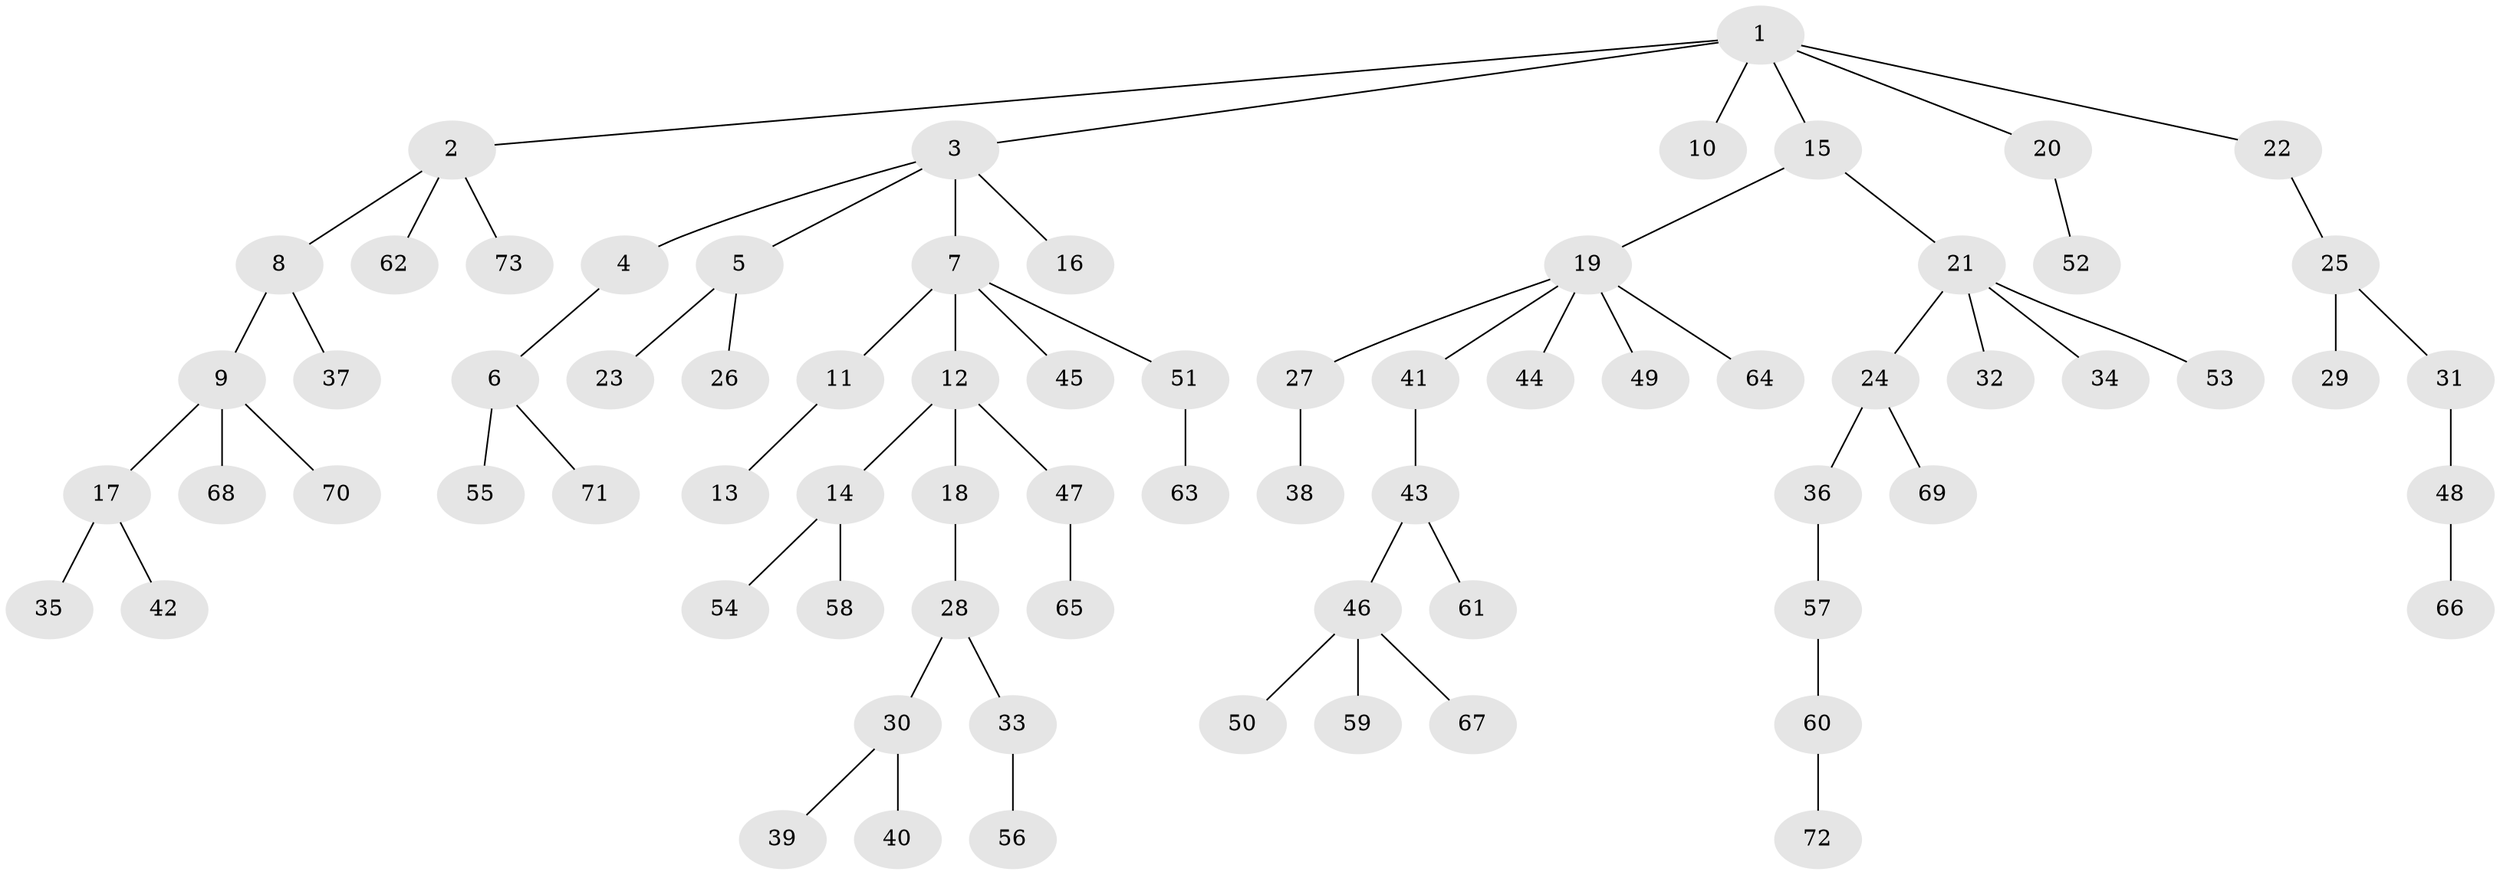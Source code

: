 // Generated by graph-tools (version 1.1) at 2025/50/03/09/25 03:50:22]
// undirected, 73 vertices, 72 edges
graph export_dot {
graph [start="1"]
  node [color=gray90,style=filled];
  1;
  2;
  3;
  4;
  5;
  6;
  7;
  8;
  9;
  10;
  11;
  12;
  13;
  14;
  15;
  16;
  17;
  18;
  19;
  20;
  21;
  22;
  23;
  24;
  25;
  26;
  27;
  28;
  29;
  30;
  31;
  32;
  33;
  34;
  35;
  36;
  37;
  38;
  39;
  40;
  41;
  42;
  43;
  44;
  45;
  46;
  47;
  48;
  49;
  50;
  51;
  52;
  53;
  54;
  55;
  56;
  57;
  58;
  59;
  60;
  61;
  62;
  63;
  64;
  65;
  66;
  67;
  68;
  69;
  70;
  71;
  72;
  73;
  1 -- 2;
  1 -- 3;
  1 -- 10;
  1 -- 15;
  1 -- 20;
  1 -- 22;
  2 -- 8;
  2 -- 62;
  2 -- 73;
  3 -- 4;
  3 -- 5;
  3 -- 7;
  3 -- 16;
  4 -- 6;
  5 -- 23;
  5 -- 26;
  6 -- 55;
  6 -- 71;
  7 -- 11;
  7 -- 12;
  7 -- 45;
  7 -- 51;
  8 -- 9;
  8 -- 37;
  9 -- 17;
  9 -- 68;
  9 -- 70;
  11 -- 13;
  12 -- 14;
  12 -- 18;
  12 -- 47;
  14 -- 54;
  14 -- 58;
  15 -- 19;
  15 -- 21;
  17 -- 35;
  17 -- 42;
  18 -- 28;
  19 -- 27;
  19 -- 41;
  19 -- 44;
  19 -- 49;
  19 -- 64;
  20 -- 52;
  21 -- 24;
  21 -- 32;
  21 -- 34;
  21 -- 53;
  22 -- 25;
  24 -- 36;
  24 -- 69;
  25 -- 29;
  25 -- 31;
  27 -- 38;
  28 -- 30;
  28 -- 33;
  30 -- 39;
  30 -- 40;
  31 -- 48;
  33 -- 56;
  36 -- 57;
  41 -- 43;
  43 -- 46;
  43 -- 61;
  46 -- 50;
  46 -- 59;
  46 -- 67;
  47 -- 65;
  48 -- 66;
  51 -- 63;
  57 -- 60;
  60 -- 72;
}
